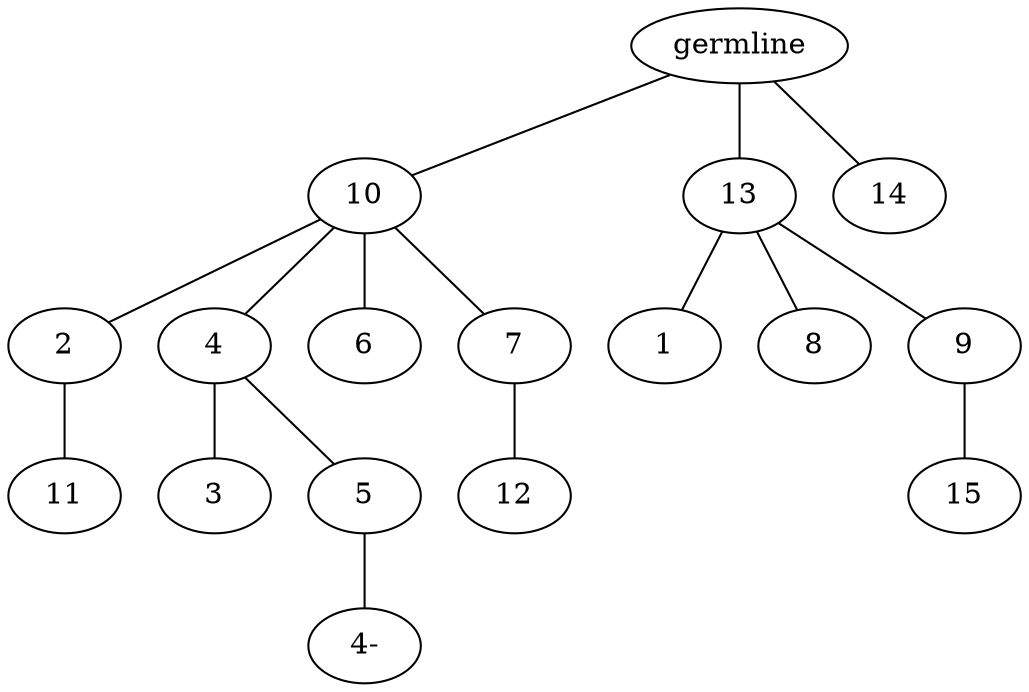 graph tree {
    "140173145217056" [label="germline"];
    "140173145351840" [label="10"];
    "140173145352368" [label="2"];
    "140173145351504" [label="11"];
    "140173145350544" [label="4"];
    "140173145351264" [label="3"];
    "140173145959632" [label="5"];
    "140173145453712" [label="4-"];
    "140173145350496" [label="6"];
    "140173145353280" [label="7"];
    "140173145913184" [label="12"];
    "140173145350304" [label="13"];
    "140173145350688" [label="1"];
    "140173145352944" [label="8"];
    "140173145956016" [label="9"];
    "140173145913376" [label="15"];
    "140173145183328" [label="14"];
    "140173145217056" -- "140173145351840";
    "140173145217056" -- "140173145350304";
    "140173145217056" -- "140173145183328";
    "140173145351840" -- "140173145352368";
    "140173145351840" -- "140173145350544";
    "140173145351840" -- "140173145350496";
    "140173145351840" -- "140173145353280";
    "140173145352368" -- "140173145351504";
    "140173145350544" -- "140173145351264";
    "140173145350544" -- "140173145959632";
    "140173145959632" -- "140173145453712";
    "140173145353280" -- "140173145913184";
    "140173145350304" -- "140173145350688";
    "140173145350304" -- "140173145352944";
    "140173145350304" -- "140173145956016";
    "140173145956016" -- "140173145913376";
}
